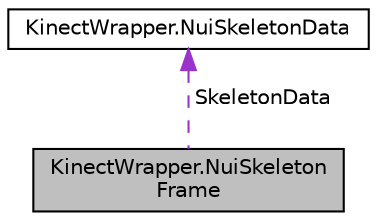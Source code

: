 digraph "KinectWrapper.NuiSkeletonFrame"
{
  edge [fontname="Helvetica",fontsize="10",labelfontname="Helvetica",labelfontsize="10"];
  node [fontname="Helvetica",fontsize="10",shape=record];
  Node1 [label="KinectWrapper.NuiSkeleton\lFrame",height=0.2,width=0.4,color="black", fillcolor="grey75", style="filled", fontcolor="black"];
  Node2 -> Node1 [dir="back",color="darkorchid3",fontsize="10",style="dashed",label=" SkeletonData" ,fontname="Helvetica"];
  Node2 [label="KinectWrapper.NuiSkeletonData",height=0.2,width=0.4,color="black", fillcolor="white", style="filled",URL="$struct_kinect_wrapper_1_1_nui_skeleton_data.html"];
}
